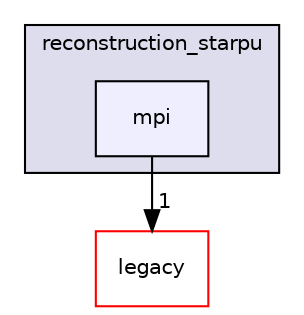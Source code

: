 digraph "xmipp/libraries/reconstruction_starpu/mpi" {
  compound=true
  node [ fontsize="10", fontname="Helvetica"];
  edge [ labelfontsize="10", labelfontname="Helvetica"];
  subgraph clusterdir_6b129a60ca9bd264678b4ace681dc7e5 {
    graph [ bgcolor="#ddddee", pencolor="black", label="reconstruction_starpu" fontname="Helvetica", fontsize="10", URL="dir_6b129a60ca9bd264678b4ace681dc7e5.html"]
  dir_ab45d7b88f3e275bfbb9ab8cff27341a [shape=box, label="mpi", style="filled", fillcolor="#eeeeff", pencolor="black", URL="dir_ab45d7b88f3e275bfbb9ab8cff27341a.html"];
  }
  dir_5ee8c3a986de9cbc18000e453191b32c [shape=box label="legacy" fillcolor="white" style="filled" color="red" URL="dir_5ee8c3a986de9cbc18000e453191b32c.html"];
  dir_ab45d7b88f3e275bfbb9ab8cff27341a->dir_5ee8c3a986de9cbc18000e453191b32c [headlabel="1", labeldistance=1.5 headhref="dir_000334_000269.html"];
}
